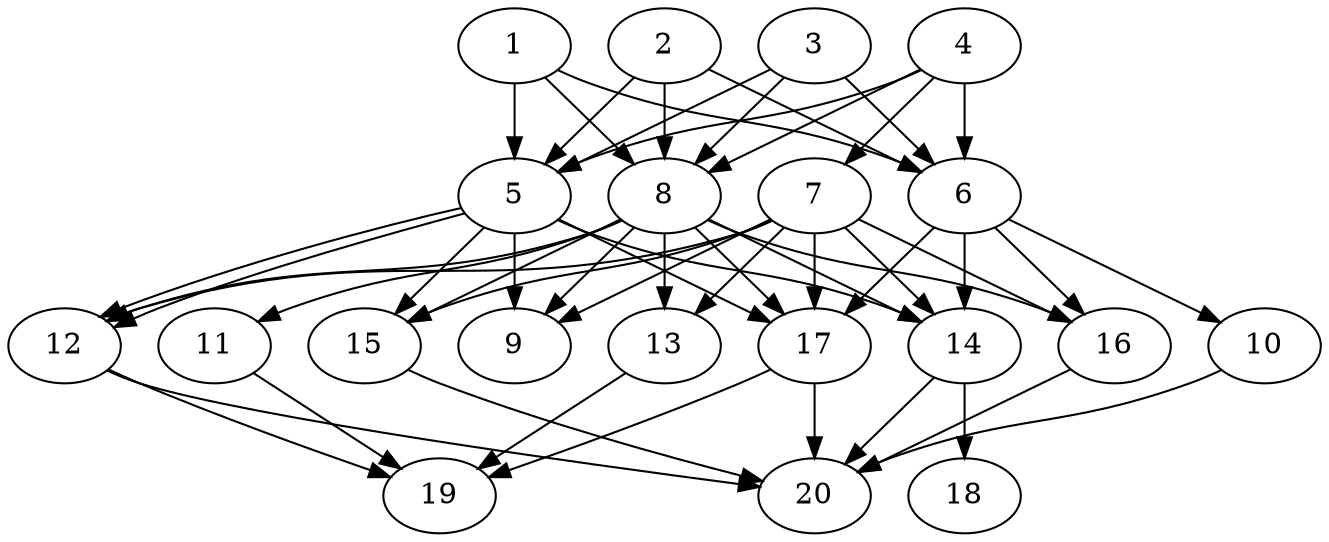 // DAG automatically generated by daggen at Thu Oct  3 13:58:43 2019
// ./daggen --dot -n 20 --ccr 0.4 --fat 0.7 --regular 0.5 --density 0.9 --mindata 5242880 --maxdata 52428800 
digraph G {
  1 [size="105556480", alpha="0.19", expect_size="42222592"] 
  1 -> 5 [size ="42222592"]
  1 -> 6 [size ="42222592"]
  1 -> 8 [size ="42222592"]
  2 [size="41587200", alpha="0.07", expect_size="16634880"] 
  2 -> 5 [size ="16634880"]
  2 -> 6 [size ="16634880"]
  2 -> 8 [size ="16634880"]
  3 [size="100746240", alpha="0.10", expect_size="40298496"] 
  3 -> 5 [size ="40298496"]
  3 -> 6 [size ="40298496"]
  3 -> 8 [size ="40298496"]
  4 [size="124825600", alpha="0.15", expect_size="49930240"] 
  4 -> 5 [size ="49930240"]
  4 -> 6 [size ="49930240"]
  4 -> 7 [size ="49930240"]
  4 -> 8 [size ="49930240"]
  5 [size="127278080", alpha="0.20", expect_size="50911232"] 
  5 -> 9 [size ="50911232"]
  5 -> 12 [size ="50911232"]
  5 -> 12 [size ="50911232"]
  5 -> 14 [size ="50911232"]
  5 -> 15 [size ="50911232"]
  5 -> 17 [size ="50911232"]
  6 [size="105994240", alpha="0.14", expect_size="42397696"] 
  6 -> 10 [size ="42397696"]
  6 -> 14 [size ="42397696"]
  6 -> 16 [size ="42397696"]
  6 -> 17 [size ="42397696"]
  7 [size="47380480", alpha="0.10", expect_size="18952192"] 
  7 -> 9 [size ="18952192"]
  7 -> 12 [size ="18952192"]
  7 -> 13 [size ="18952192"]
  7 -> 14 [size ="18952192"]
  7 -> 15 [size ="18952192"]
  7 -> 16 [size ="18952192"]
  7 -> 17 [size ="18952192"]
  8 [size="87052800", alpha="0.13", expect_size="34821120"] 
  8 -> 9 [size ="34821120"]
  8 -> 11 [size ="34821120"]
  8 -> 12 [size ="34821120"]
  8 -> 13 [size ="34821120"]
  8 -> 14 [size ="34821120"]
  8 -> 15 [size ="34821120"]
  8 -> 16 [size ="34821120"]
  8 -> 17 [size ="34821120"]
  9 [size="124213760", alpha="0.12", expect_size="49685504"] 
  10 [size="19312640", alpha="0.05", expect_size="7725056"] 
  10 -> 20 [size ="7725056"]
  11 [size="80404480", alpha="0.04", expect_size="32161792"] 
  11 -> 19 [size ="32161792"]
  12 [size="73323520", alpha="0.17", expect_size="29329408"] 
  12 -> 19 [size ="29329408"]
  12 -> 20 [size ="29329408"]
  13 [size="114176000", alpha="0.02", expect_size="45670400"] 
  13 -> 19 [size ="45670400"]
  14 [size="56089600", alpha="0.04", expect_size="22435840"] 
  14 -> 18 [size ="22435840"]
  14 -> 20 [size ="22435840"]
  15 [size="27235840", alpha="0.01", expect_size="10894336"] 
  15 -> 20 [size ="10894336"]
  16 [size="27020800", alpha="0.02", expect_size="10808320"] 
  16 -> 20 [size ="10808320"]
  17 [size="107955200", alpha="0.18", expect_size="43182080"] 
  17 -> 19 [size ="43182080"]
  17 -> 20 [size ="43182080"]
  18 [size="50342400", alpha="0.02", expect_size="20136960"] 
  19 [size="127160320", alpha="0.00", expect_size="50864128"] 
  20 [size="78487040", alpha="0.19", expect_size="31394816"] 
}
